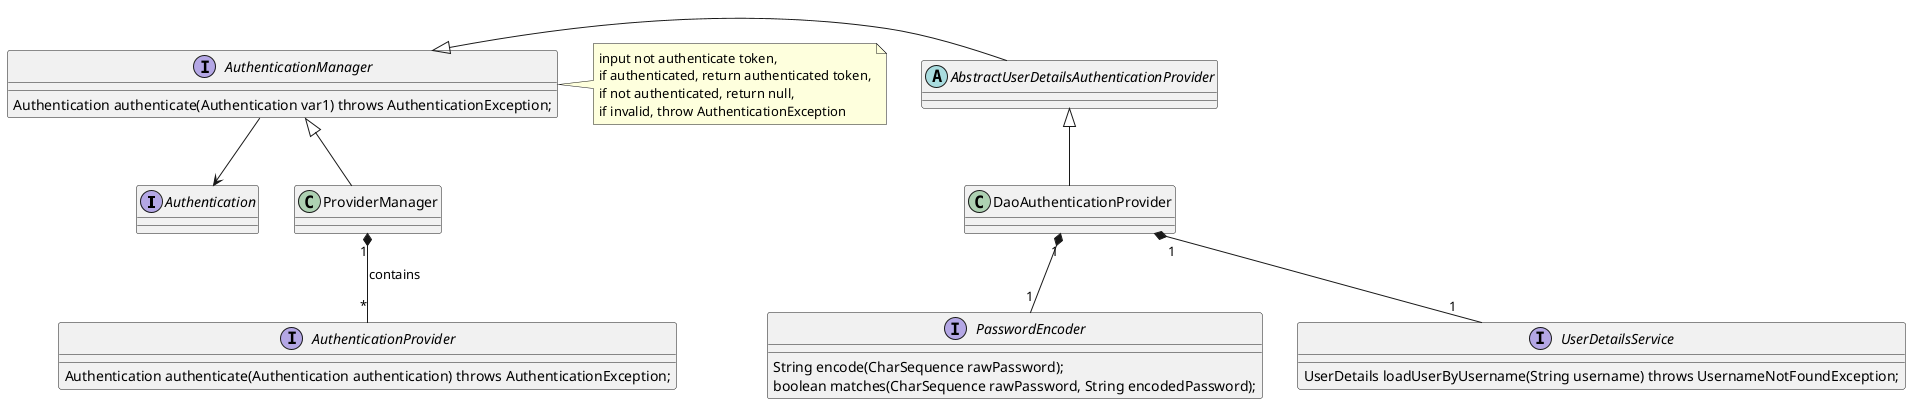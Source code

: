 @startuml

interface Authentication

interface AuthenticationManager {
    Authentication authenticate(Authentication var1) throws AuthenticationException;
}

AuthenticationManager --> Authentication
note right
input not authenticate token,
if authenticated, return authenticated token,
if not authenticated, return null,
if invalid, throw AuthenticationException
end note

class ProviderManager

AuthenticationManager <|-- ProviderManager

interface AuthenticationProvider {
    Authentication authenticate(Authentication authentication) throws AuthenticationException;
}

ProviderManager "1" *-- "*" AuthenticationProvider: contains
'ProviderManager "1" o-- "0..1" AuthenticationManager: parent

abstract class AbstractUserDetailsAuthenticationProvider

AbstractUserDetailsAuthenticationProvider -left-|> AuthenticationManager

DaoAuthenticationProvider -up-|> AbstractUserDetailsAuthenticationProvider

interface UserDetailsService {
    UserDetails loadUserByUsername(String username) throws UsernameNotFoundException;
}

interface PasswordEncoder {
    String encode(CharSequence rawPassword);
    boolean matches(CharSequence rawPassword, String encodedPassword);
}

DaoAuthenticationProvider "1" *-- "1" UserDetailsService
DaoAuthenticationProvider "1" *-- "1" PasswordEncoder

@enduml